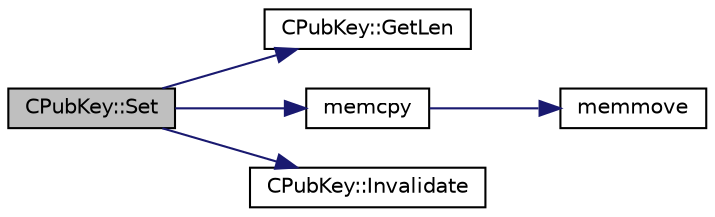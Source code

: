 digraph "CPubKey::Set"
{
  edge [fontname="Helvetica",fontsize="10",labelfontname="Helvetica",labelfontsize="10"];
  node [fontname="Helvetica",fontsize="10",shape=record];
  rankdir="LR";
  Node1241 [label="CPubKey::Set",height=0.2,width=0.4,color="black", fillcolor="grey75", style="filled", fontcolor="black"];
  Node1241 -> Node1242 [color="midnightblue",fontsize="10",style="solid",fontname="Helvetica"];
  Node1242 [label="CPubKey::GetLen",height=0.2,width=0.4,color="black", fillcolor="white", style="filled",URL="$class_c_pub_key.html#a7dc71b3f037c84268dc22de97d7b65fb",tooltip="Compute the length of a pubkey with a given first byte. "];
  Node1241 -> Node1243 [color="midnightblue",fontsize="10",style="solid",fontname="Helvetica"];
  Node1243 [label="memcpy",height=0.2,width=0.4,color="black", fillcolor="white", style="filled",URL="$glibc__compat_8cpp.html#a0f46826ab0466591e136db24394923cf"];
  Node1243 -> Node1244 [color="midnightblue",fontsize="10",style="solid",fontname="Helvetica"];
  Node1244 [label="memmove",height=0.2,width=0.4,color="black", fillcolor="white", style="filled",URL="$glibc__compat_8cpp.html#a9778d49e9029dd75bc53ecbbf9f5e9a1"];
  Node1241 -> Node1245 [color="midnightblue",fontsize="10",style="solid",fontname="Helvetica"];
  Node1245 [label="CPubKey::Invalidate",height=0.2,width=0.4,color="black", fillcolor="white", style="filled",URL="$class_c_pub_key.html#a99917e80a362af54a3677ea9cf1328ee",tooltip="Set this key data to be invalid. "];
}
